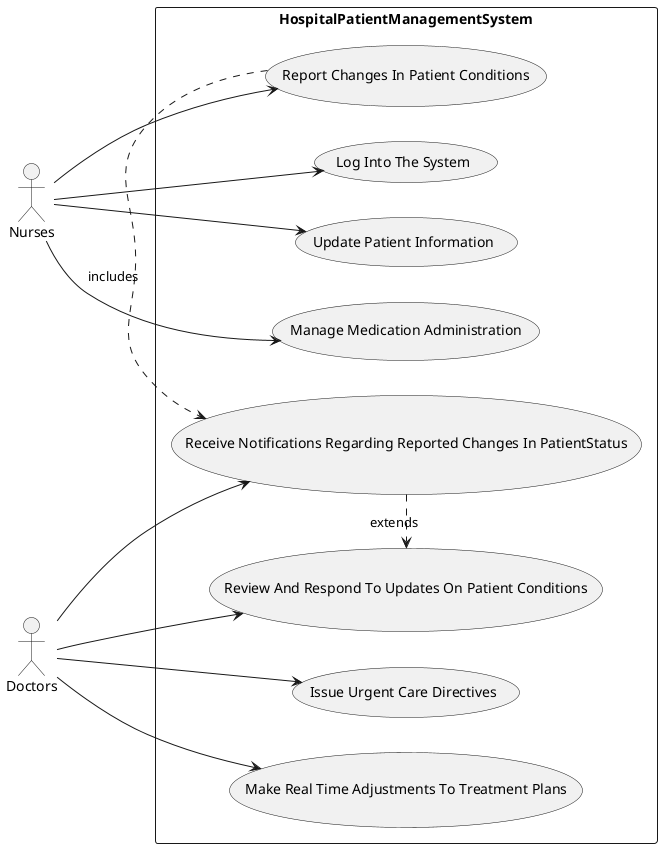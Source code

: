 @startuml
left to right direction
skinparam packageStyle rect
skinparam shadowing false

actor :Nurses: as nurses
actor :Doctors: as doctors

rectangle HospitalPatientManagementSystem {
  usecase "Log Into The System" as logIntoTheSystem
  usecase "Update Patient Information" as updatePatientInfo
  usecase "Report Changes In Patient Conditions" as reportChanges
  usecase "Manage Medication Administration" as manageMedication
  usecase "Receive Notifications Regarding Reported Changes In PatientStatus" as receiveNotifications
  usecase "Review And Respond To Updates On Patient Conditions" as reviewAndRespond
  usecase "Issue Urgent Care Directives" as issueDirectives
  usecase "Make Real Time Adjustments To Treatment Plans" as makeAdjustments

  nurses --> logIntoTheSystem
  nurses --> updatePatientInfo
  nurses --> reportChanges
  nurses --> manageMedication

  doctors --> receiveNotifications
  doctors --> reviewAndRespond
  doctors --> issueDirectives
  doctors --> makeAdjustments

  reportChanges .> receiveNotifications : includes
  receiveNotifications .> reviewAndRespond : extends
}
@enduml
